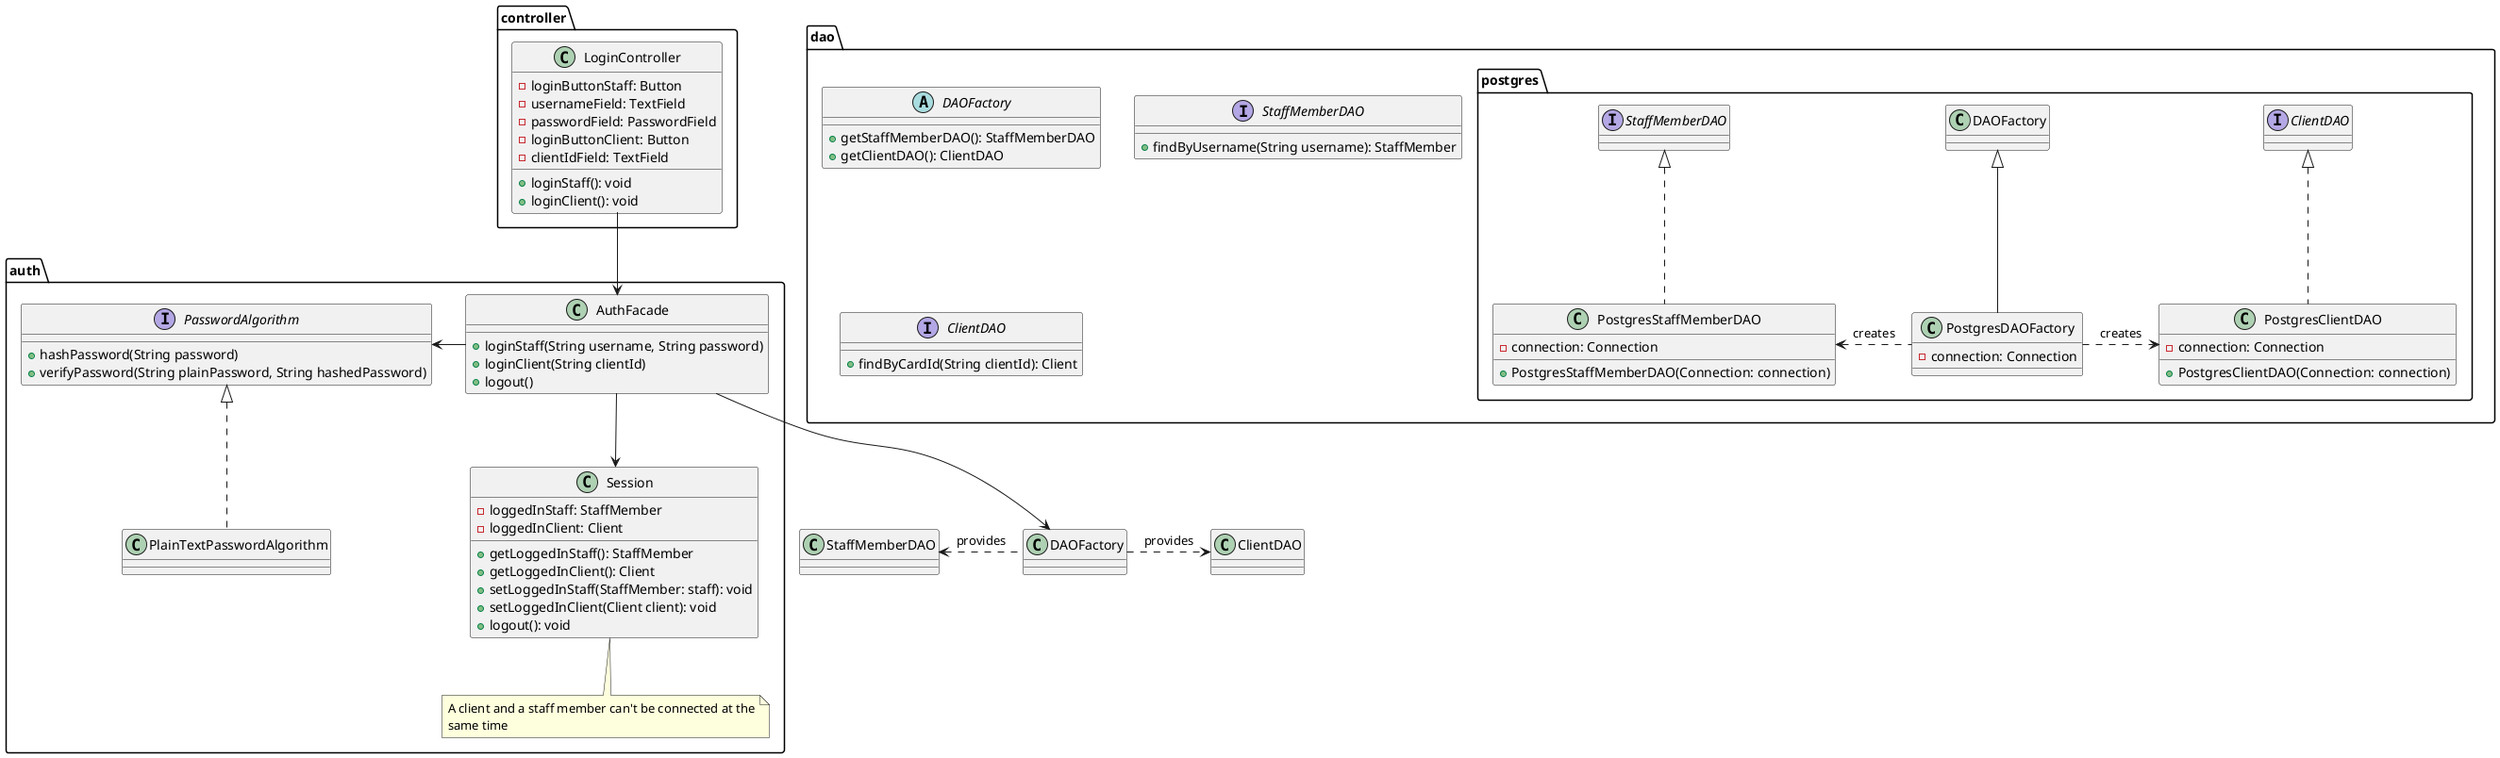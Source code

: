 @startuml

package controller {

  class LoginController {
    -loginButtonStaff: Button
    -usernameField: TextField
    -passwordField: PasswordField
    -loginButtonClient: Button
    -clientIdField: TextField
    +loginStaff(): void
    +loginClient(): void
  }

}

package auth {

  class AuthFacade {
    +loginStaff(String username, String password)
    +loginClient(String clientId)
    +logout()
  }

  interface PasswordAlgorithm {
    +hashPassword(String password)
    +verifyPassword(String plainPassword, String hashedPassword)
  }

  class PlainTextPasswordAlgorithm implements PasswordAlgorithm {}

  class Session {
    - loggedInStaff: StaffMember
    - loggedInClient: Client
    +getLoggedInStaff(): StaffMember
    +getLoggedInClient(): Client
    +setLoggedInStaff(StaffMember: staff): void
    +setLoggedInClient(Client client): void
    +logout(): void
  }
  note bottom of Session
    A client and a staff member can't be connected at the
    same time
  end note

}

AuthFacade -> PasswordAlgorithm
AuthFacade -down-> Session

package dao {

  abstract class DAOFactory {
    +getStaffMemberDAO(): StaffMemberDAO
    +getClientDAO(): ClientDAO
  }

  interface StaffMemberDAO {
    +findByUsername(String username): StaffMember
  }

  interface ClientDAO {
    +findByCardId(String clientId): Client
  }

  package postgres {

    class PostgresStaffMemberDAO implements StaffMemberDAO {
      -connection: Connection
      +PostgresStaffMemberDAO(Connection: connection)
    }

    class PostgresDAOFactory extends DAOFactory {
      -connection: Connection
    }

    class PostgresClientDAO implements ClientDAO {
      -connection: Connection
      +PostgresClientDAO(Connection: connection)
    }

  }

}

PostgresDAOFactory .left> PostgresStaffMemberDAO : "creates"
PostgresDAOFactory .> PostgresClientDAO : "creates"
DAOFactory .left> StaffMemberDAO : "provides"
DAOFactory .> ClientDAO : "provides"

' Inter-packages relations

AuthFacade -down-> DAOFactory
LoginController --> AuthFacade

@enduml